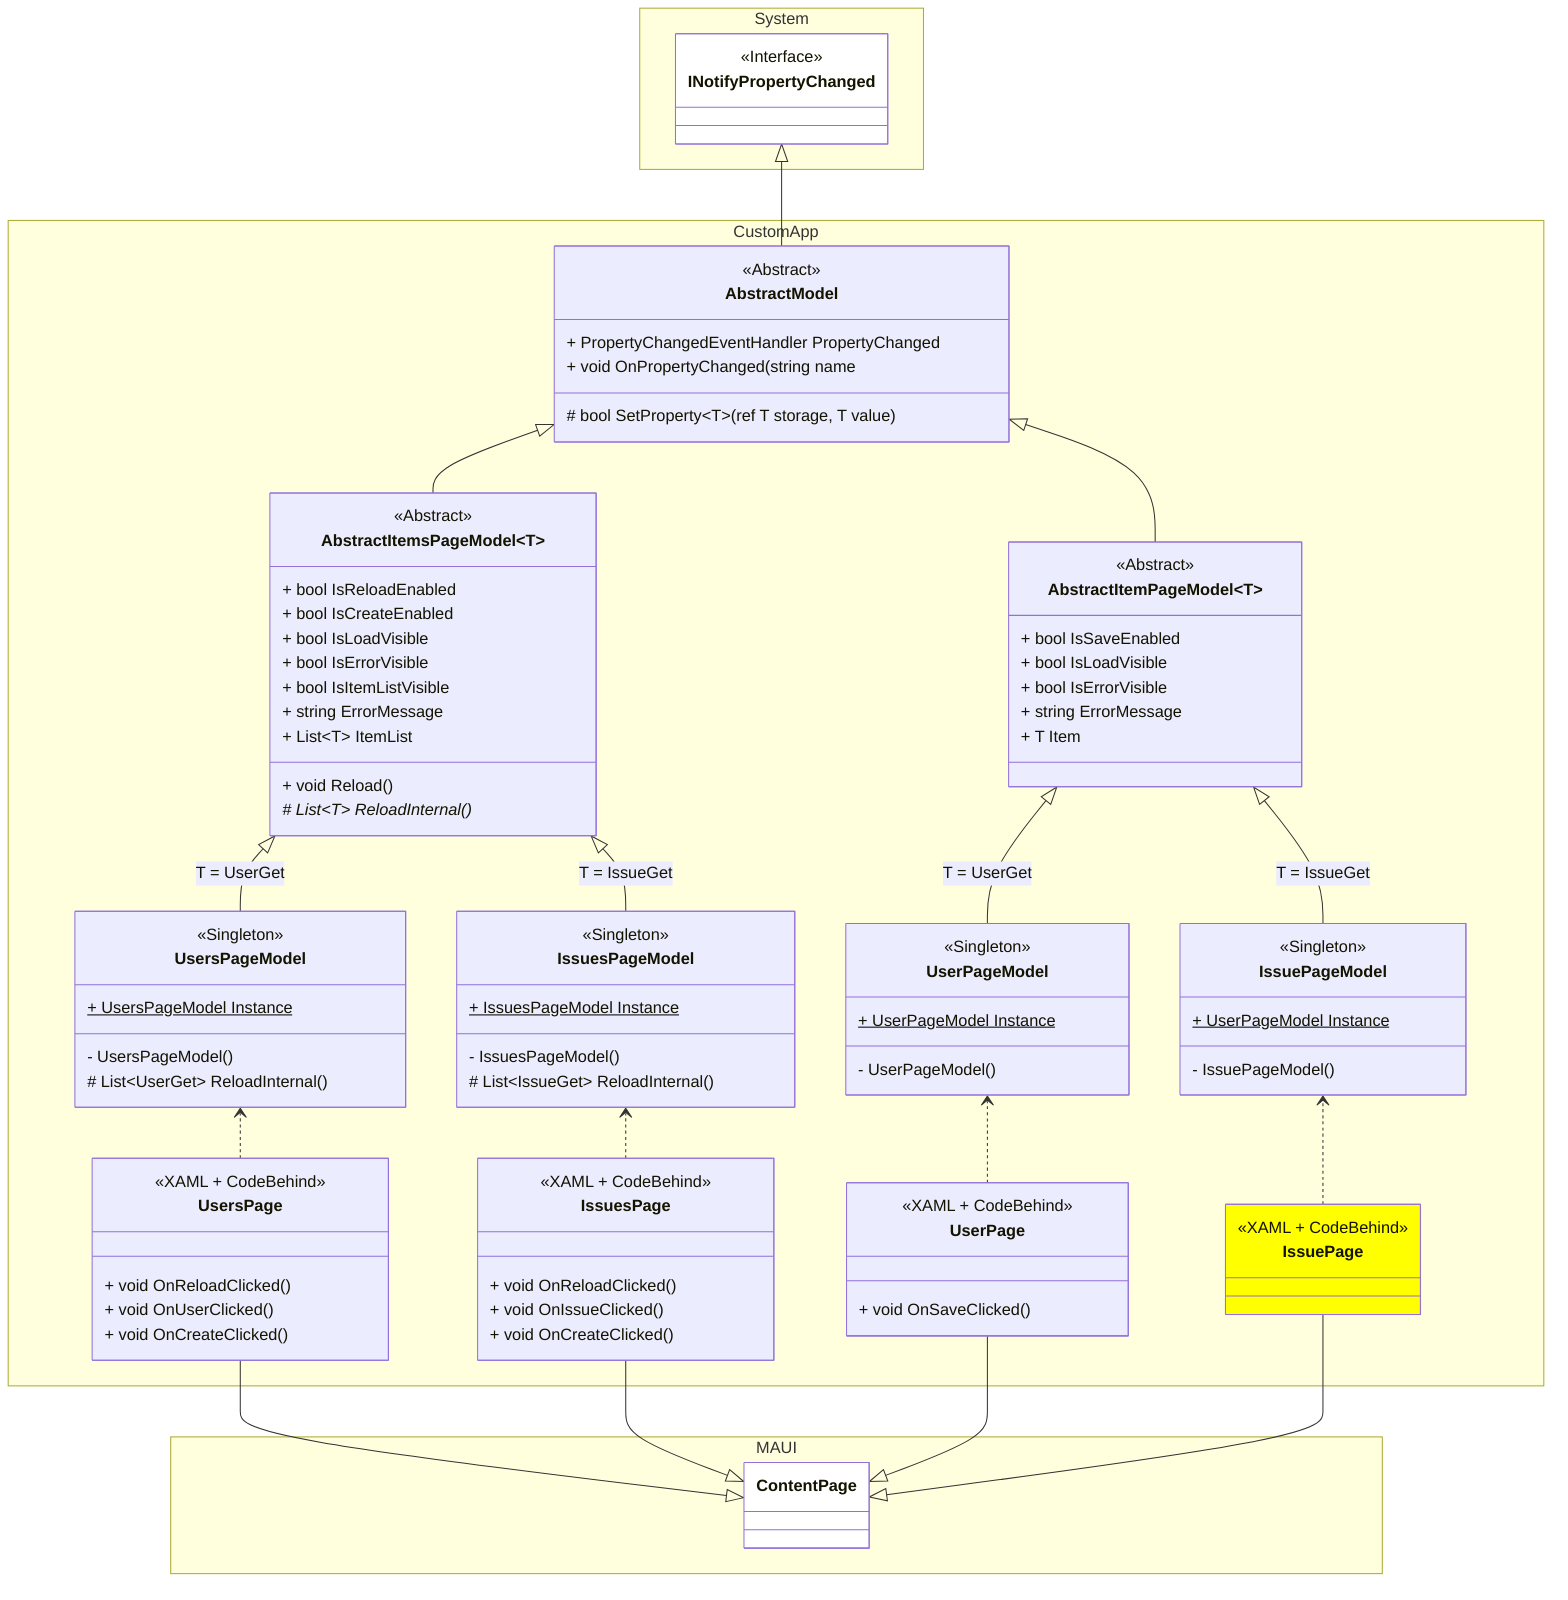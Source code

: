 classDiagram

    direction BT

    namespace MAUI {
        class ContentPage {

        }
    }

    namespace CustomApp {
        
        class UsersPage {
            <<XAML + CodeBehind>>
            + void OnReloadClicked()
            + void OnUserClicked()
            + void OnCreateClicked()
        }
        class IssuesPage {
            <<XAML + CodeBehind>>
            + void OnReloadClicked()
            + void OnIssueClicked()
            + void OnCreateClicked()
        }
        class UserPage {
            <<XAML + CodeBehind>>
            + void OnSaveClicked()
        }
        class IssuePage {
            <<XAML + CodeBehind>>
        }

        class UsersPageModel {
            <<Singleton>>
            + UsersPageModel Instance $
            - UsersPageModel()
            # List~UserGet~ ReloadInternal()
        }
        class IssuesPageModel {
            <<Singleton>>
            + IssuesPageModel Instance $
            - IssuesPageModel()
            # List~IssueGet~ ReloadInternal()
        }

        class UserPageModel {
            <<Singleton>>
            + UserPageModel Instance $
            - UserPageModel()
        }
        class IssuePageModel {
            <<Singleton>>
            + UserPageModel Instance $
            - IssuePageModel()
        }

        class AbstractItemsPageModel~T~ {
            <<Abstract>>
            + bool IsReloadEnabled
            + bool IsCreateEnabled
            + bool IsLoadVisible
            + bool IsErrorVisible
            + bool IsItemListVisible
            + string ErrorMessage
            + List~T~ ItemList
            + void Reload()
            # List~T~ ReloadInternal() *
        }
        class AbstractItemPageModel~T~ {
            <<Abstract>>
            + bool IsSaveEnabled
            + bool IsLoadVisible
            + bool IsErrorVisible
            + string ErrorMessage
            + T Item
        }

        class AbstractModel {
            <<Abstract>>
            + PropertyChangedEventHandler PropertyChanged
            # bool SetProperty~T~(ref T storage, T value)
            + void OnPropertyChanged(string name
        }

    }

    namespace System {
        
        class INotifyPropertyChanged {
            <<Interface>>
        }

    }

    ContentPage <|-- UsersPage
    ContentPage <|-- UserPage
    ContentPage <|-- IssuesPage
    ContentPage <|-- IssuePage

    UsersPage ..> UsersPageModel
    IssuesPage ..> IssuesPageModel

    UserPage ..> UserPageModel 
    IssuePage ..> IssuePageModel

    UsersPageModel --|> AbstractItemsPageModel : T = UserGet
    IssuesPageModel --|> AbstractItemsPageModel : T = IssueGet

    UserPageModel --|> AbstractItemPageModel : T = UserGet
    IssuePageModel --|> AbstractItemPageModel : T = IssueGet

    AbstractItemsPageModel --|> AbstractModel
    AbstractItemPageModel --|> AbstractModel

    AbstractModel --|> INotifyPropertyChanged

    style ContentPage fill:white
    style IssuePage fill:yellow
    style INotifyPropertyChanged fill:white